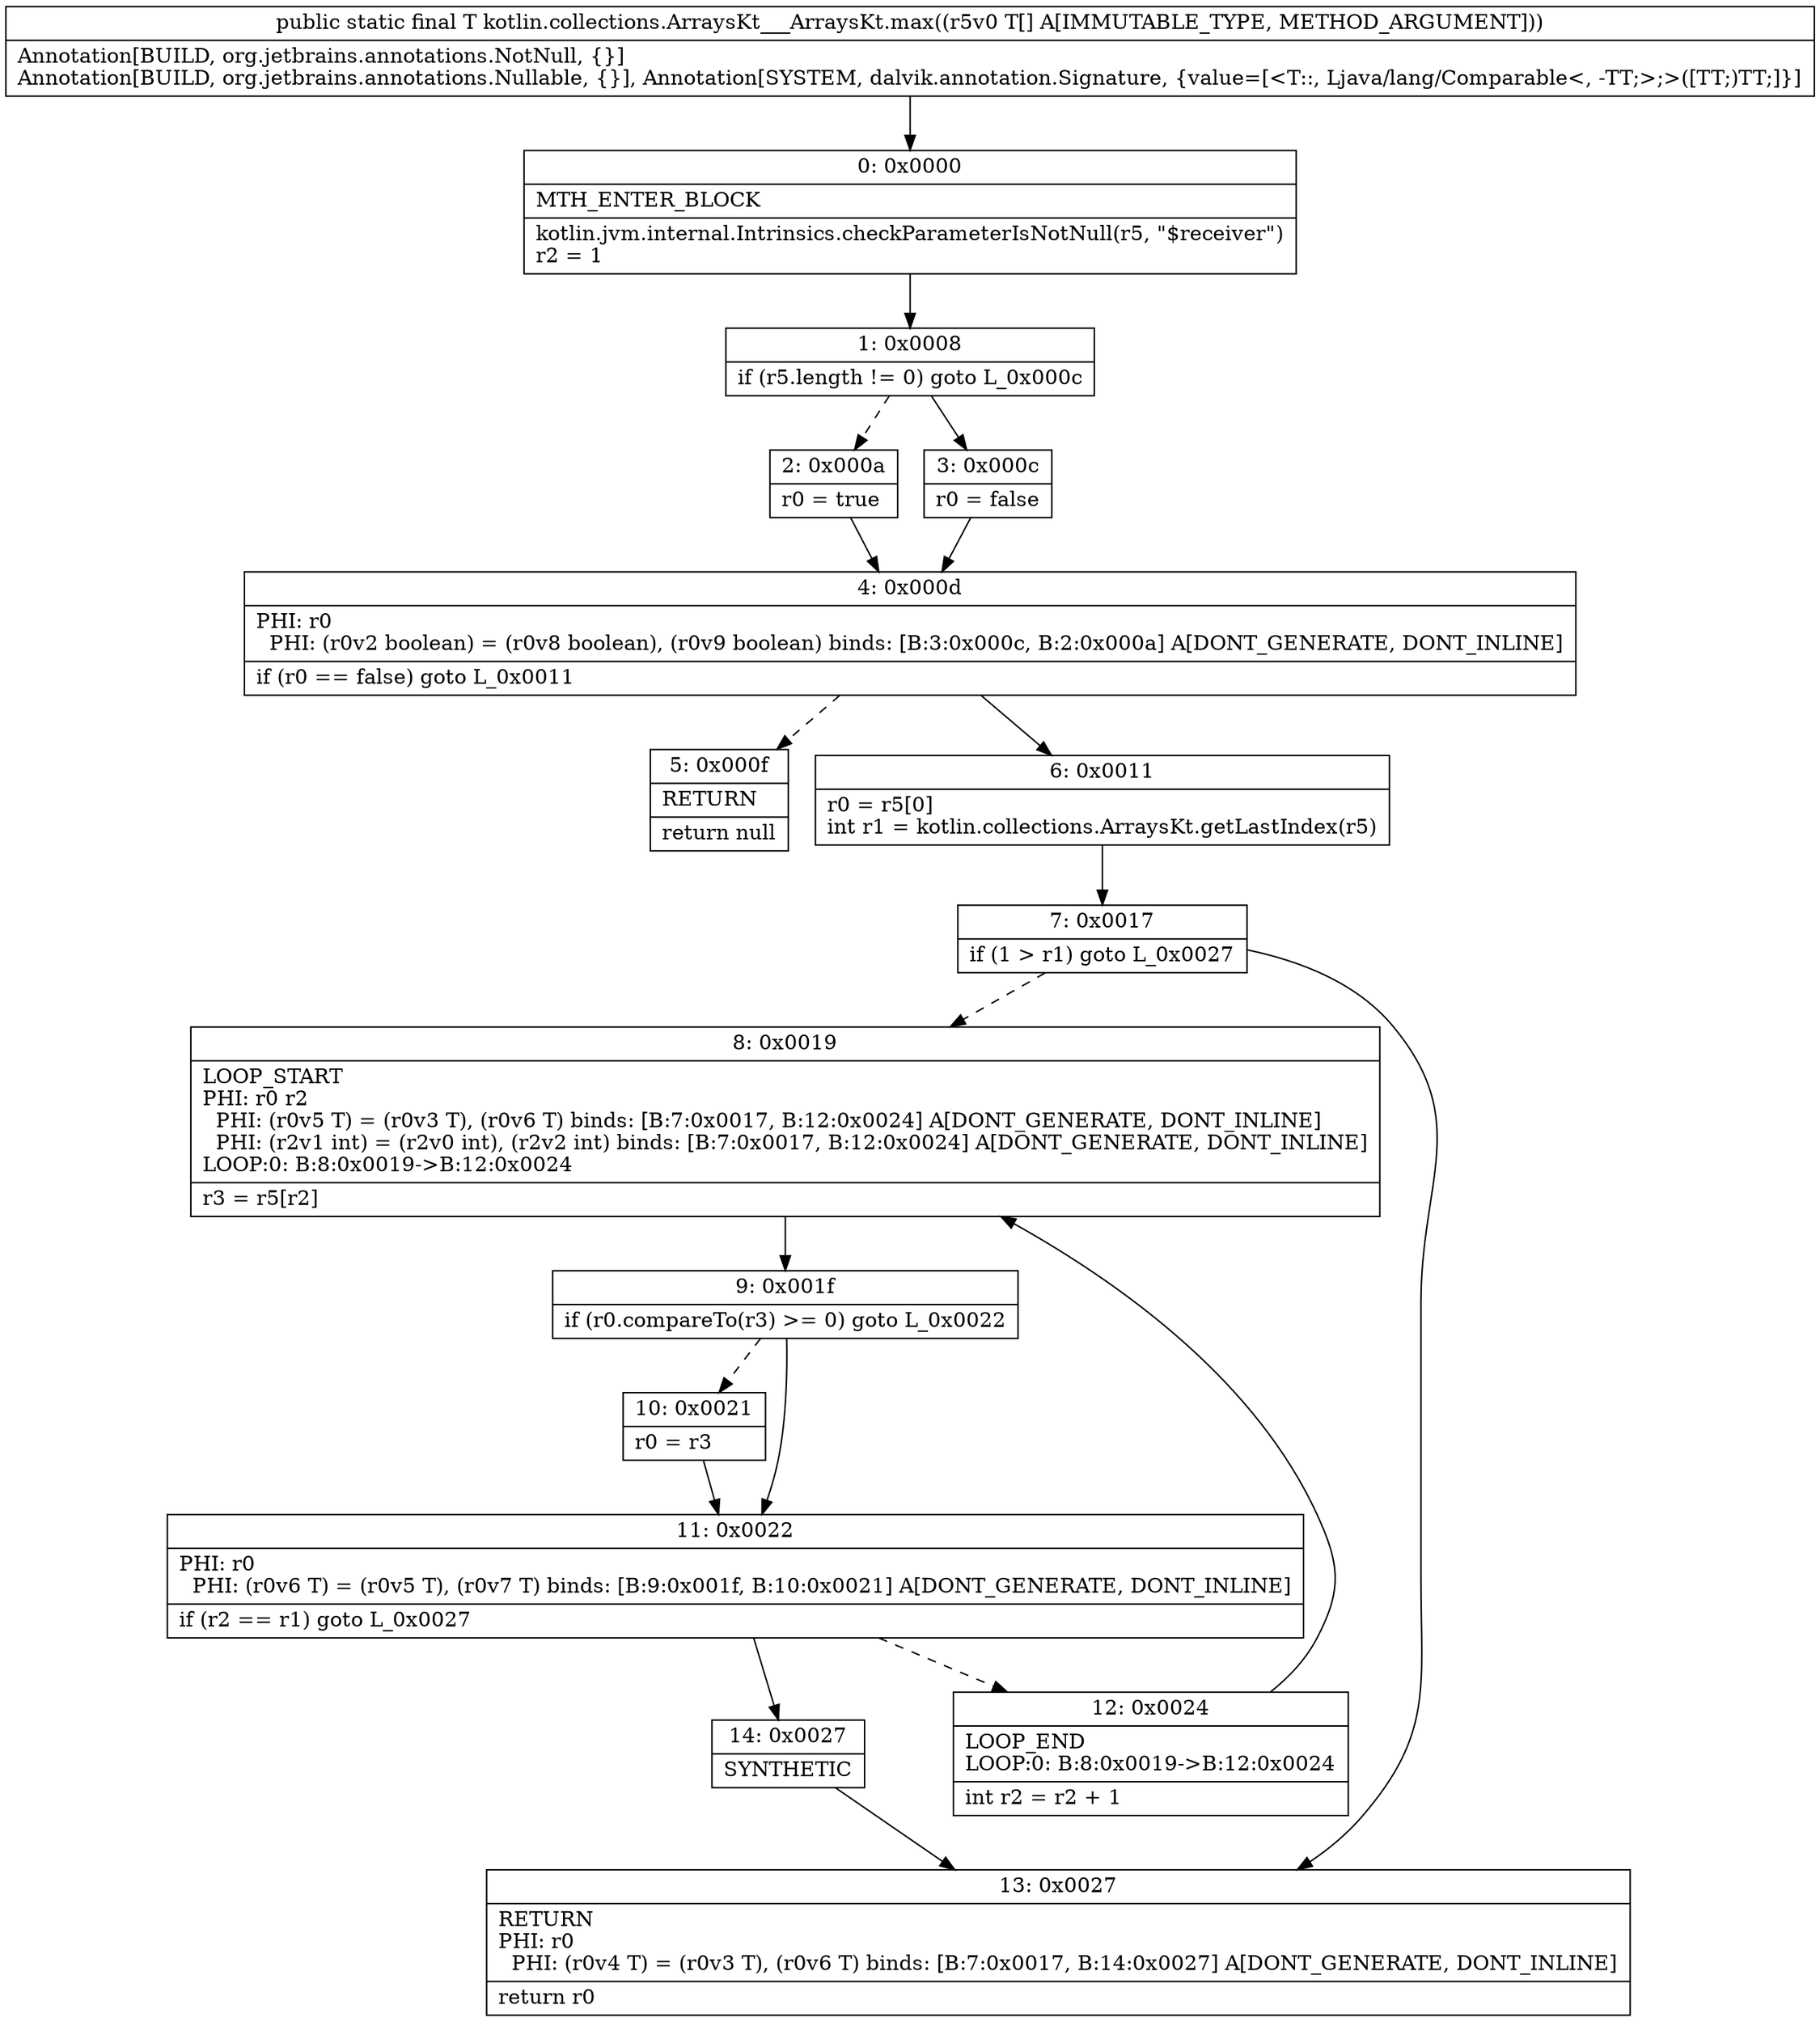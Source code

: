 digraph "CFG forkotlin.collections.ArraysKt___ArraysKt.max([Ljava\/lang\/Comparable;)Ljava\/lang\/Comparable;" {
Node_0 [shape=record,label="{0\:\ 0x0000|MTH_ENTER_BLOCK\l|kotlin.jvm.internal.Intrinsics.checkParameterIsNotNull(r5, \"$receiver\")\lr2 = 1\l}"];
Node_1 [shape=record,label="{1\:\ 0x0008|if (r5.length != 0) goto L_0x000c\l}"];
Node_2 [shape=record,label="{2\:\ 0x000a|r0 = true\l}"];
Node_3 [shape=record,label="{3\:\ 0x000c|r0 = false\l}"];
Node_4 [shape=record,label="{4\:\ 0x000d|PHI: r0 \l  PHI: (r0v2 boolean) = (r0v8 boolean), (r0v9 boolean) binds: [B:3:0x000c, B:2:0x000a] A[DONT_GENERATE, DONT_INLINE]\l|if (r0 == false) goto L_0x0011\l}"];
Node_5 [shape=record,label="{5\:\ 0x000f|RETURN\l|return null\l}"];
Node_6 [shape=record,label="{6\:\ 0x0011|r0 = r5[0]\lint r1 = kotlin.collections.ArraysKt.getLastIndex(r5)\l}"];
Node_7 [shape=record,label="{7\:\ 0x0017|if (1 \> r1) goto L_0x0027\l}"];
Node_8 [shape=record,label="{8\:\ 0x0019|LOOP_START\lPHI: r0 r2 \l  PHI: (r0v5 T) = (r0v3 T), (r0v6 T) binds: [B:7:0x0017, B:12:0x0024] A[DONT_GENERATE, DONT_INLINE]\l  PHI: (r2v1 int) = (r2v0 int), (r2v2 int) binds: [B:7:0x0017, B:12:0x0024] A[DONT_GENERATE, DONT_INLINE]\lLOOP:0: B:8:0x0019\-\>B:12:0x0024\l|r3 = r5[r2]\l}"];
Node_9 [shape=record,label="{9\:\ 0x001f|if (r0.compareTo(r3) \>= 0) goto L_0x0022\l}"];
Node_10 [shape=record,label="{10\:\ 0x0021|r0 = r3\l}"];
Node_11 [shape=record,label="{11\:\ 0x0022|PHI: r0 \l  PHI: (r0v6 T) = (r0v5 T), (r0v7 T) binds: [B:9:0x001f, B:10:0x0021] A[DONT_GENERATE, DONT_INLINE]\l|if (r2 == r1) goto L_0x0027\l}"];
Node_12 [shape=record,label="{12\:\ 0x0024|LOOP_END\lLOOP:0: B:8:0x0019\-\>B:12:0x0024\l|int r2 = r2 + 1\l}"];
Node_13 [shape=record,label="{13\:\ 0x0027|RETURN\lPHI: r0 \l  PHI: (r0v4 T) = (r0v3 T), (r0v6 T) binds: [B:7:0x0017, B:14:0x0027] A[DONT_GENERATE, DONT_INLINE]\l|return r0\l}"];
Node_14 [shape=record,label="{14\:\ 0x0027|SYNTHETIC\l}"];
MethodNode[shape=record,label="{public static final T kotlin.collections.ArraysKt___ArraysKt.max((r5v0 T[] A[IMMUTABLE_TYPE, METHOD_ARGUMENT]))  | Annotation[BUILD, org.jetbrains.annotations.NotNull, \{\}]\lAnnotation[BUILD, org.jetbrains.annotations.Nullable, \{\}], Annotation[SYSTEM, dalvik.annotation.Signature, \{value=[\<T::, Ljava\/lang\/Comparable\<, \-TT;\>;\>([TT;)TT;]\}]\l}"];
MethodNode -> Node_0;
Node_0 -> Node_1;
Node_1 -> Node_2[style=dashed];
Node_1 -> Node_3;
Node_2 -> Node_4;
Node_3 -> Node_4;
Node_4 -> Node_5[style=dashed];
Node_4 -> Node_6;
Node_6 -> Node_7;
Node_7 -> Node_8[style=dashed];
Node_7 -> Node_13;
Node_8 -> Node_9;
Node_9 -> Node_10[style=dashed];
Node_9 -> Node_11;
Node_10 -> Node_11;
Node_11 -> Node_12[style=dashed];
Node_11 -> Node_14;
Node_12 -> Node_8;
Node_14 -> Node_13;
}

